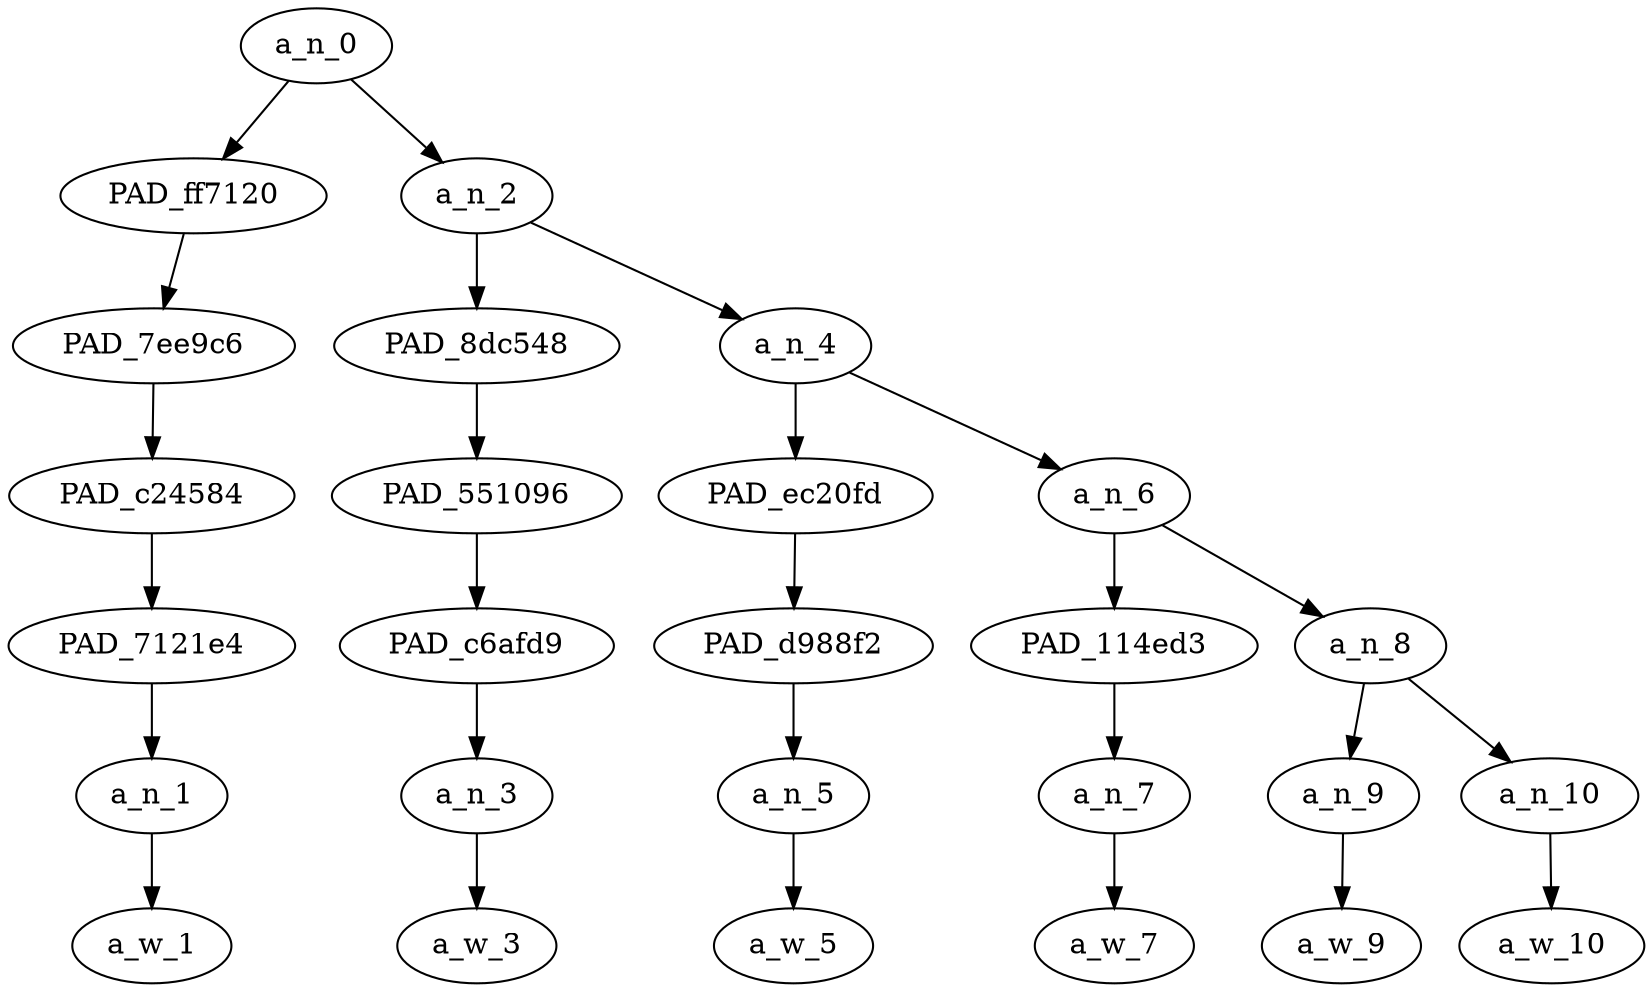 strict digraph "" {
	a_n_0	[div_dir=1,
		index=0,
		level=6,
		pos="0.96875,6!",
		text_span="[0, 1, 2, 3, 4, 5]",
		value=1.00000002];
	PAD_ff7120	[div_dir=1,
		index=0,
		level=5,
		pos="0.0,5!",
		text_span="[0]",
		value=0.14752493];
	a_n_0 -> PAD_ff7120;
	a_n_2	[div_dir=1,
		index=1,
		level=5,
		pos="1.9375,5!",
		text_span="[1, 2, 3, 4, 5]",
		value=0.85193265];
	a_n_0 -> a_n_2;
	PAD_7ee9c6	[div_dir=1,
		index=0,
		level=4,
		pos="0.0,4!",
		text_span="[0]",
		value=0.14752493];
	PAD_ff7120 -> PAD_7ee9c6;
	PAD_c24584	[div_dir=1,
		index=0,
		level=3,
		pos="0.0,3!",
		text_span="[0]",
		value=0.14752493];
	PAD_7ee9c6 -> PAD_c24584;
	PAD_7121e4	[div_dir=1,
		index=0,
		level=2,
		pos="0.0,2!",
		text_span="[0]",
		value=0.14752493];
	PAD_c24584 -> PAD_7121e4;
	a_n_1	[div_dir=1,
		index=0,
		level=1,
		pos="0.0,1!",
		text_span="[0]",
		value=0.14752493];
	PAD_7121e4 -> a_n_1;
	a_w_1	[div_dir=0,
		index=0,
		level=0,
		pos="0,0!",
		text_span="[0]",
		value="<user>"];
	a_n_1 -> a_w_1;
	PAD_8dc548	[div_dir=-1,
		index=1,
		level=4,
		pos="1.0,4!",
		text_span="[1]",
		value=0.16811326];
	a_n_2 -> PAD_8dc548;
	a_n_4	[div_dir=1,
		index=2,
		level=4,
		pos="2.875,4!",
		text_span="[2, 3, 4, 5]",
		value=0.68332572];
	a_n_2 -> a_n_4;
	PAD_551096	[div_dir=-1,
		index=1,
		level=3,
		pos="1.0,3!",
		text_span="[1]",
		value=0.16811326];
	PAD_8dc548 -> PAD_551096;
	PAD_c6afd9	[div_dir=-1,
		index=1,
		level=2,
		pos="1.0,2!",
		text_span="[1]",
		value=0.16811326];
	PAD_551096 -> PAD_c6afd9;
	a_n_3	[div_dir=-1,
		index=1,
		level=1,
		pos="1.0,1!",
		text_span="[1]",
		value=0.16811326];
	PAD_c6afd9 -> a_n_3;
	a_w_3	[div_dir=0,
		index=1,
		level=0,
		pos="1,0!",
		text_span="[1]",
		value=does];
	a_n_3 -> a_w_3;
	PAD_ec20fd	[div_dir=1,
		index=2,
		level=3,
		pos="2.0,3!",
		text_span="[2]",
		value=0.13810870];
	a_n_4 -> PAD_ec20fd;
	a_n_6	[div_dir=1,
		index=3,
		level=3,
		pos="3.75,3!",
		text_span="[3, 4, 5]",
		value=0.54430132];
	a_n_4 -> a_n_6;
	PAD_d988f2	[div_dir=1,
		index=2,
		level=2,
		pos="2.0,2!",
		text_span="[2]",
		value=0.13810870];
	PAD_ec20fd -> PAD_d988f2;
	a_n_5	[div_dir=1,
		index=2,
		level=1,
		pos="2.0,1!",
		text_span="[2]",
		value=0.13810870];
	PAD_d988f2 -> a_n_5;
	a_w_5	[div_dir=0,
		index=2,
		level=0,
		pos="2,0!",
		text_span="[2]",
		value=that];
	a_n_5 -> a_w_5;
	PAD_114ed3	[div_dir=1,
		index=3,
		level=2,
		pos="3.0,2!",
		text_span="[3]",
		value=0.13110281];
	a_n_6 -> PAD_114ed3;
	a_n_8	[div_dir=1,
		index=4,
		level=2,
		pos="4.5,2!",
		text_span="[4, 5]",
		value=0.41288330];
	a_n_6 -> a_n_8;
	a_n_7	[div_dir=1,
		index=3,
		level=1,
		pos="3.0,1!",
		text_span="[3]",
		value=0.13110281];
	PAD_114ed3 -> a_n_7;
	a_w_7	[div_dir=0,
		index=3,
		level=0,
		pos="3,0!",
		text_span="[3]",
		value=include];
	a_n_7 -> a_w_7;
	a_n_9	[div_dir=1,
		index=4,
		level=1,
		pos="4.0,1!",
		text_span="[4]",
		value=0.19910197];
	a_n_8 -> a_n_9;
	a_n_10	[div_dir=-1,
		index=5,
		level=1,
		pos="5.0,1!",
		text_span="[5]",
		value=0.21360356];
	a_n_8 -> a_n_10;
	a_w_9	[div_dir=0,
		index=4,
		level=0,
		pos="4,0!",
		text_span="[4]",
		value=illegal];
	a_n_9 -> a_w_9;
	a_w_10	[div_dir=0,
		index=5,
		level=0,
		pos="5,0!",
		text_span="[5]",
		value=aliens];
	a_n_10 -> a_w_10;
}
